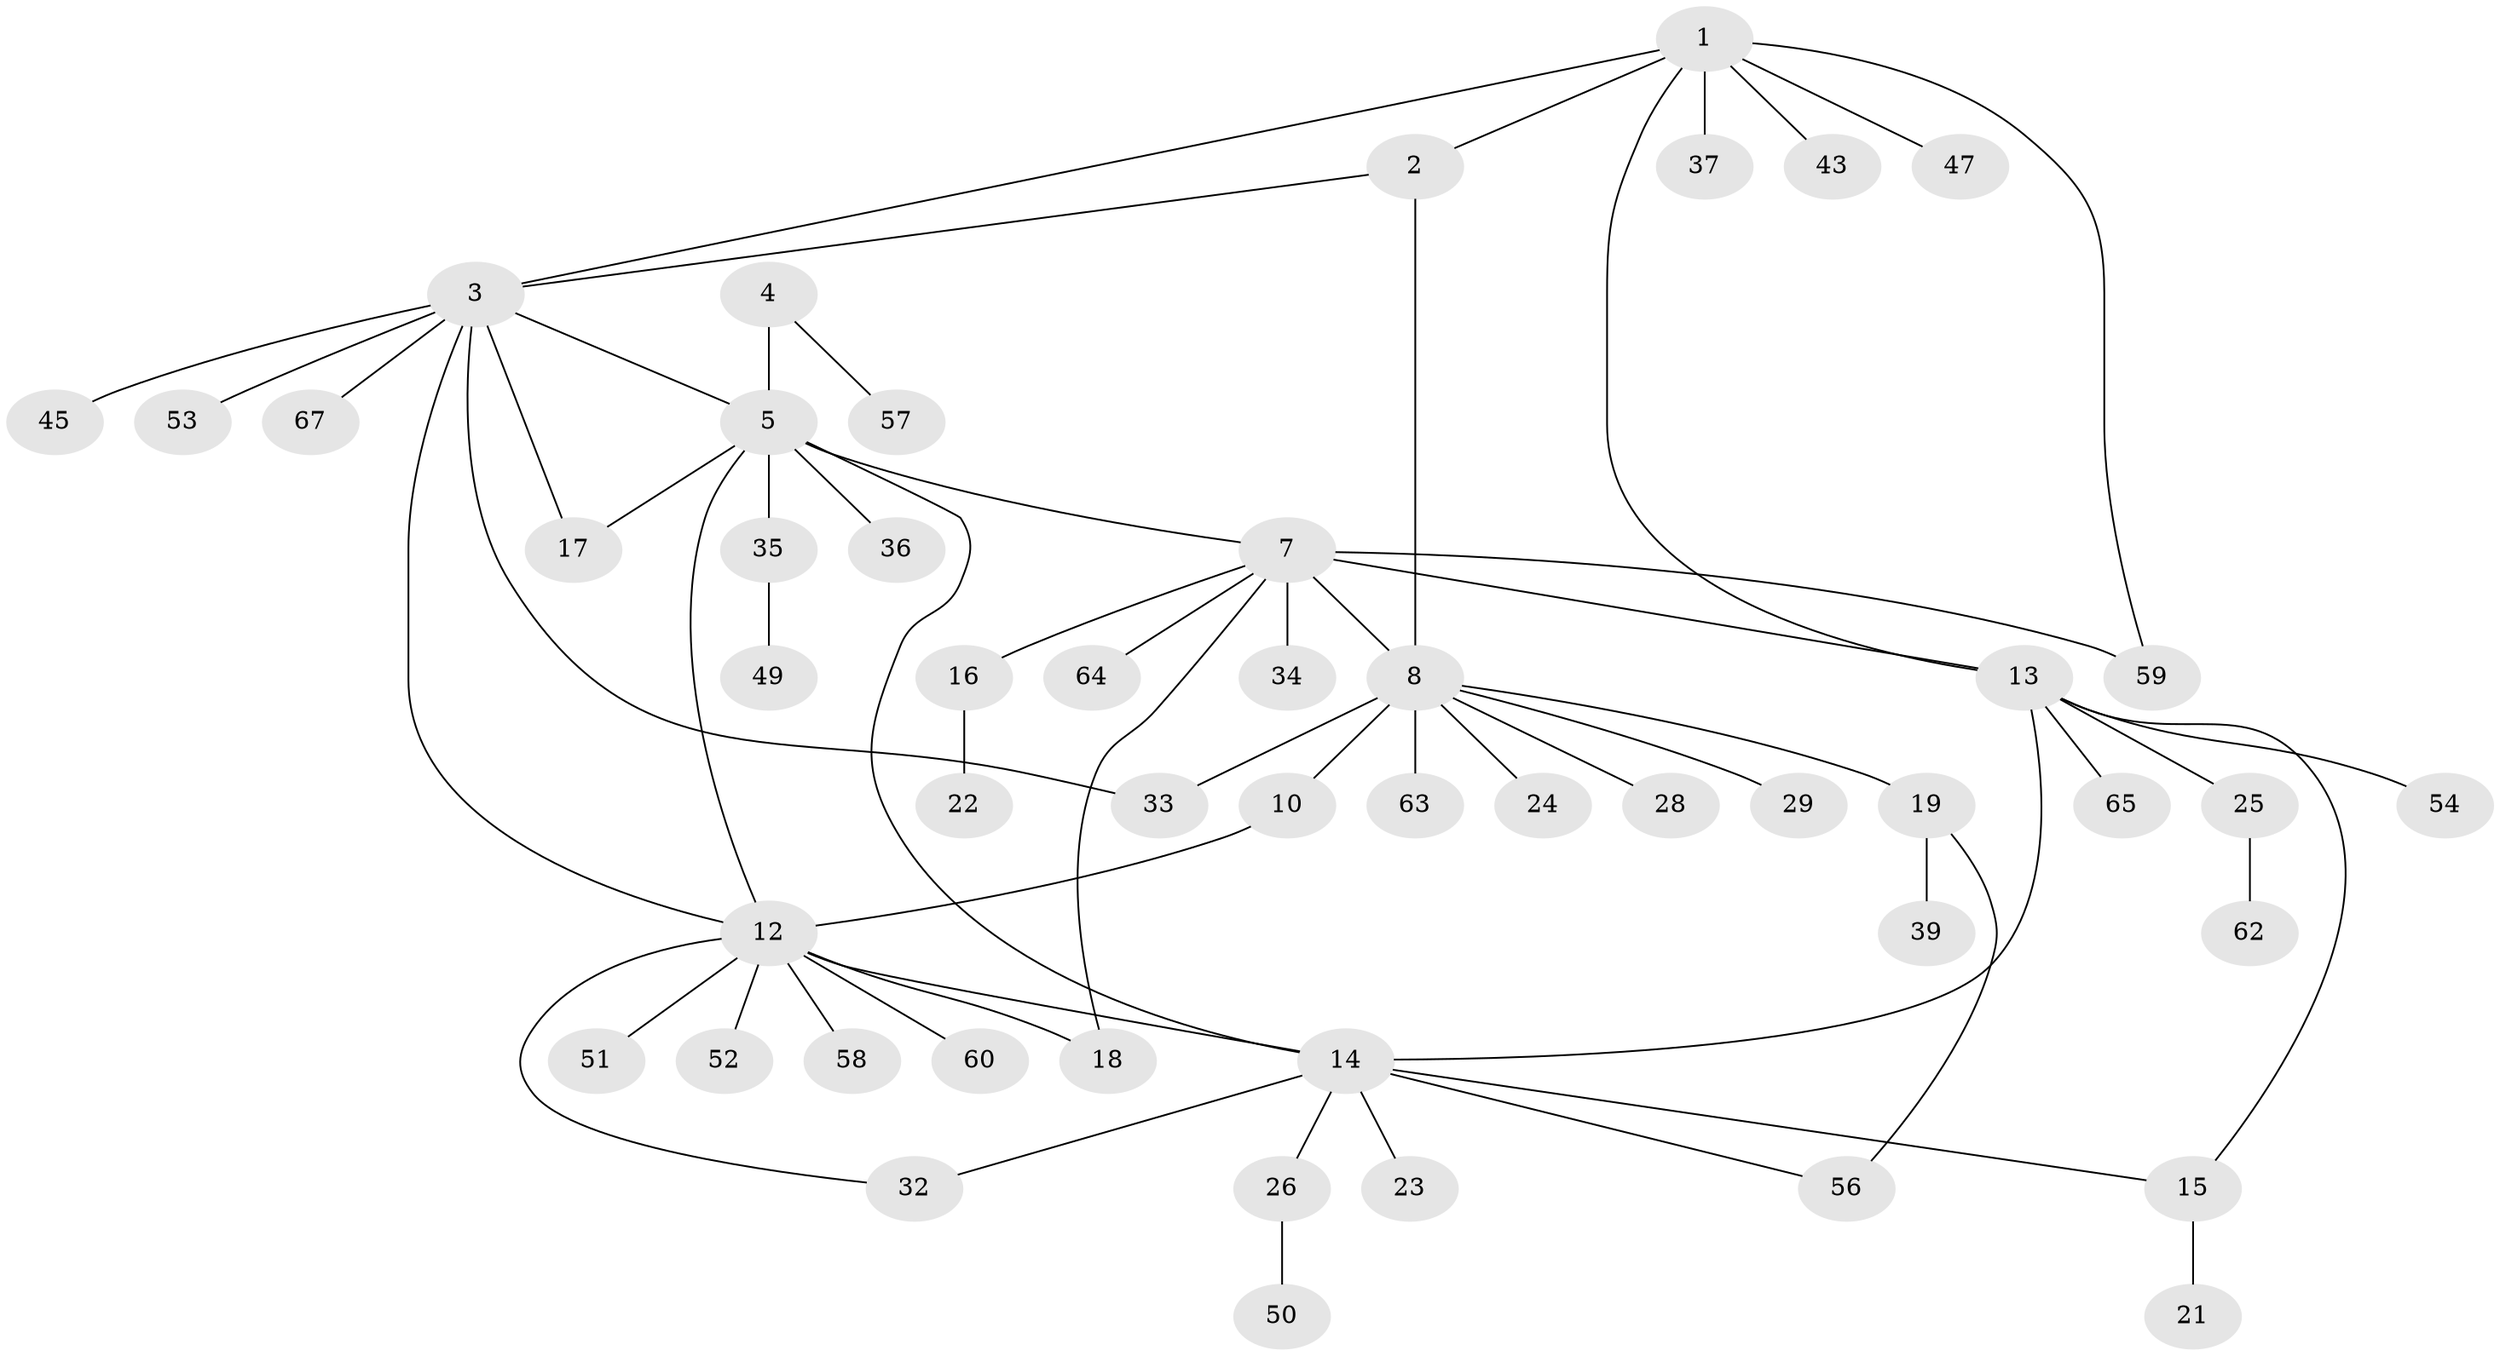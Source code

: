 // Generated by graph-tools (version 1.1) at 2025/52/02/27/25 19:52:20]
// undirected, 50 vertices, 63 edges
graph export_dot {
graph [start="1"]
  node [color=gray90,style=filled];
  1 [super="+66"];
  2 [super="+30"];
  3 [super="+20"];
  4 [super="+27"];
  5 [super="+6"];
  7 [super="+42"];
  8 [super="+9"];
  10 [super="+11"];
  12 [super="+41"];
  13 [super="+46"];
  14 [super="+61"];
  15;
  16 [super="+38"];
  17;
  18 [super="+55"];
  19 [super="+48"];
  21;
  22;
  23;
  24;
  25;
  26 [super="+40"];
  28 [super="+31"];
  29;
  32;
  33;
  34;
  35 [super="+44"];
  36;
  37;
  39;
  43;
  45;
  47;
  49;
  50;
  51;
  52;
  53;
  54;
  56;
  57;
  58;
  59;
  60;
  62;
  63;
  64;
  65;
  67;
  1 -- 2;
  1 -- 3;
  1 -- 13;
  1 -- 37;
  1 -- 43;
  1 -- 47;
  1 -- 59;
  2 -- 3;
  2 -- 8;
  3 -- 12;
  3 -- 17;
  3 -- 33;
  3 -- 45;
  3 -- 53;
  3 -- 67;
  3 -- 5;
  4 -- 5 [weight=2];
  4 -- 57;
  5 -- 7;
  5 -- 35;
  5 -- 36;
  5 -- 12;
  5 -- 14;
  5 -- 17;
  7 -- 8 [weight=2];
  7 -- 13;
  7 -- 16;
  7 -- 18;
  7 -- 34;
  7 -- 59;
  7 -- 64;
  8 -- 19;
  8 -- 24;
  8 -- 28;
  8 -- 29;
  8 -- 63;
  8 -- 33;
  8 -- 10;
  10 -- 12 [weight=2];
  12 -- 14;
  12 -- 18;
  12 -- 32;
  12 -- 60;
  12 -- 58;
  12 -- 51;
  12 -- 52;
  13 -- 14;
  13 -- 15;
  13 -- 25;
  13 -- 54;
  13 -- 65;
  14 -- 15;
  14 -- 23;
  14 -- 26;
  14 -- 56;
  14 -- 32;
  15 -- 21;
  16 -- 22;
  19 -- 39;
  19 -- 56;
  25 -- 62;
  26 -- 50;
  35 -- 49;
}
